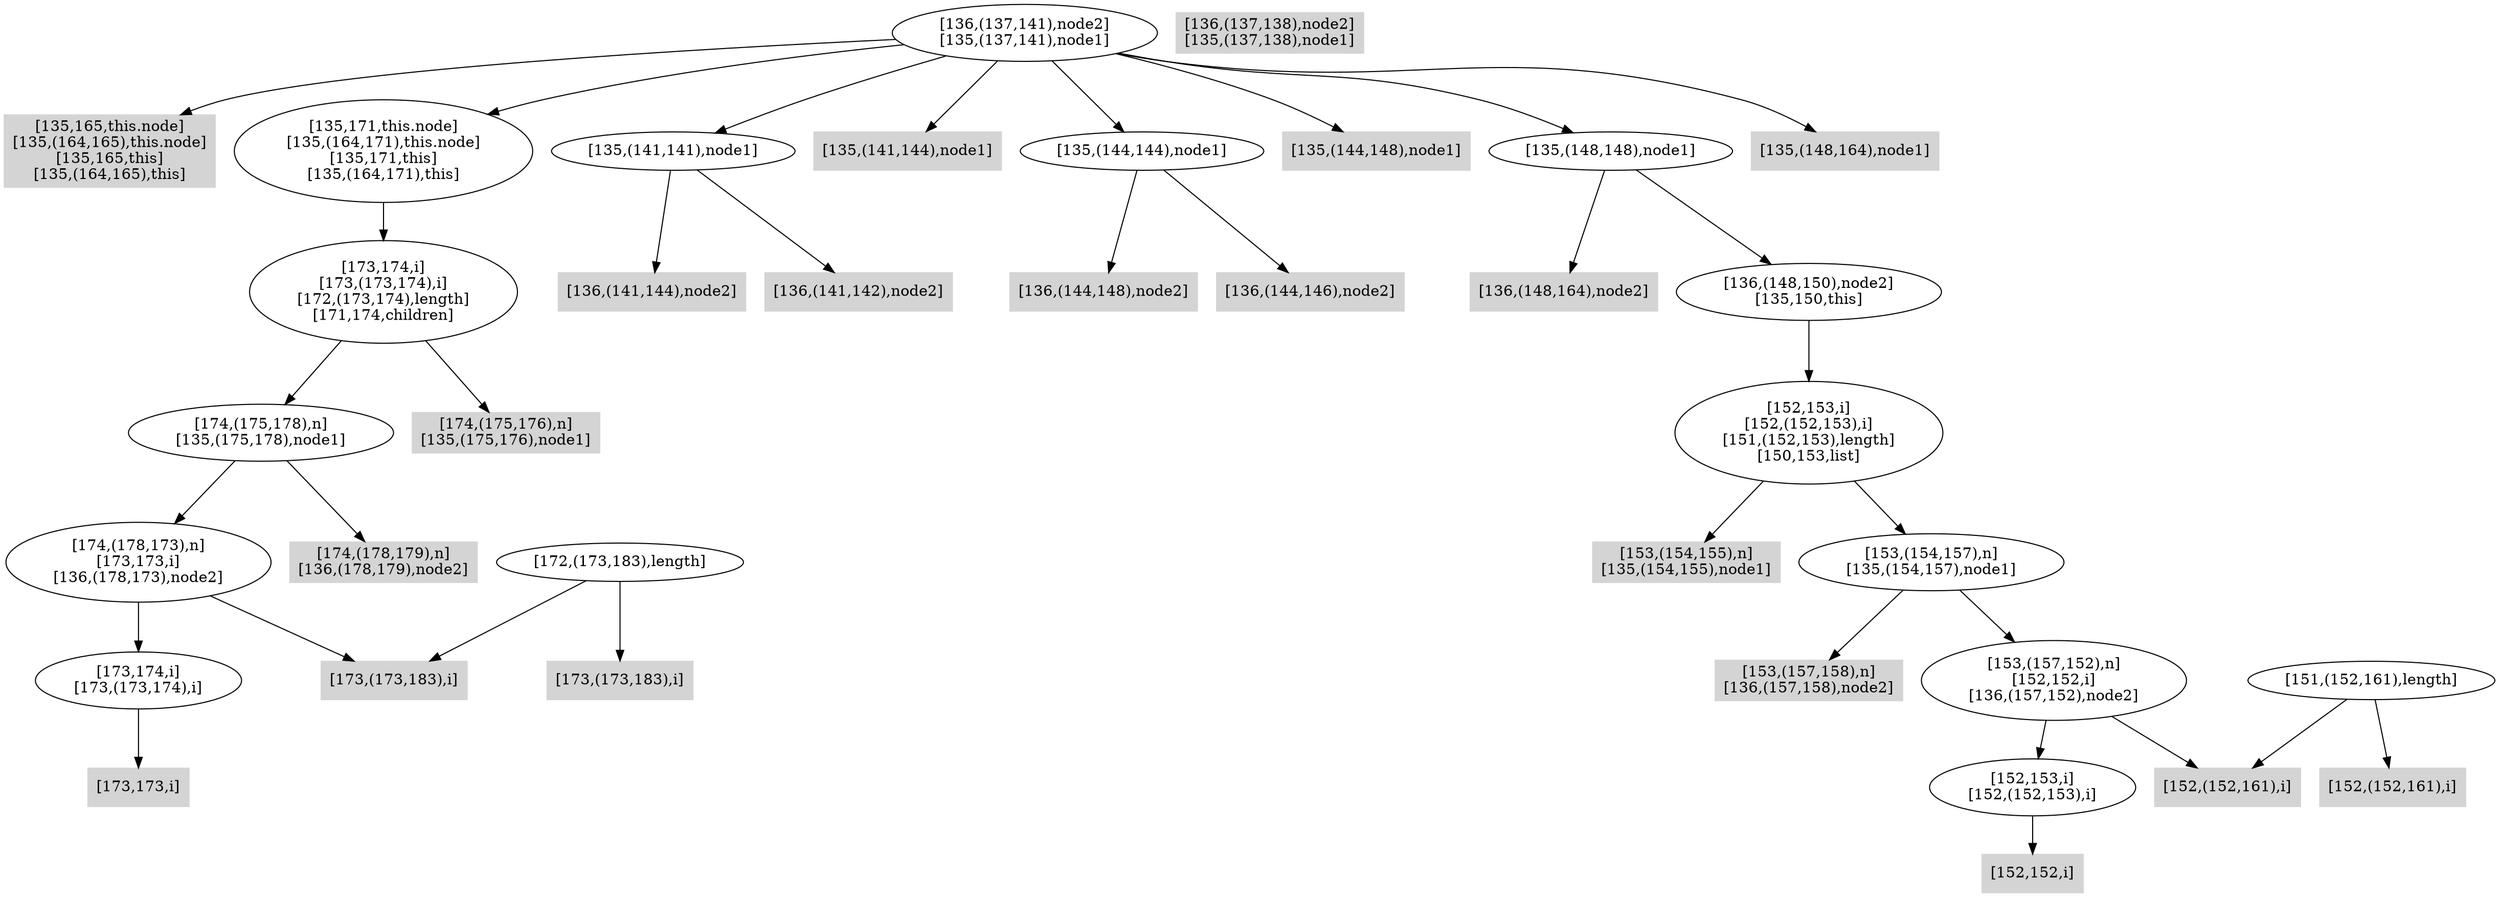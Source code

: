digraph { 
15 [shape=box,style=filled,color=".0 .0 .83",label="[135,165,this.node]\n[135,(164,165),this.node]\n[135,165,this]\n[135,(164,165),this]"];
16 [shape=box,style=filled,color=".0 .0 .83",label="[174,(175,176),n]\n[135,(175,176),node1]"];
17 [shape=box,style=filled,color=".0 .0 .83",label="[174,(178,179),n]\n[136,(178,179),node2]"];
18 [shape=box,style=filled,color=".0 .0 .83",label="[173,173,i]"];
19 [label="[173,174,i]\n[173,(173,174),i]"];
20 [shape=box,style=filled,color=".0 .0 .83",label="[173,(173,183),i]"];
21 [label="[174,(178,173),n]\n[173,173,i]\n[136,(178,173),node2]"];
22 [label="[174,(175,178),n]\n[135,(175,178),node1]"];
23 [label="[173,174,i]\n[173,(173,174),i]\n[172,(173,174),length]\n[171,174,children]"];
24 [shape=box,style=filled,color=".0 .0 .83",label="[173,(173,183),i]"];
25 [label="[172,(173,183),length]"];
26 [label="[135,171,this.node]\n[135,(164,171),this.node]\n[135,171,this]\n[135,(164,171),this]"];
27 [shape=box,style=filled,color=".0 .0 .83",label="[153,(154,155),n]\n[135,(154,155),node1]"];
28 [shape=box,style=filled,color=".0 .0 .83",label="[153,(157,158),n]\n[136,(157,158),node2]"];
29 [shape=box,style=filled,color=".0 .0 .83",label="[152,152,i]"];
30 [label="[152,153,i]\n[152,(152,153),i]"];
31 [shape=box,style=filled,color=".0 .0 .83",label="[152,(152,161),i]"];
32 [label="[153,(157,152),n]\n[152,152,i]\n[136,(157,152),node2]"];
33 [label="[153,(154,157),n]\n[135,(154,157),node1]"];
34 [label="[152,153,i]\n[152,(152,153),i]\n[151,(152,153),length]\n[150,153,list]"];
35 [shape=box,style=filled,color=".0 .0 .83",label="[152,(152,161),i]"];
36 [label="[151,(152,161),length]"];
37 [label="[136,(148,150),node2]\n[135,150,this]"];
38 [shape=box,style=filled,color=".0 .0 .83",label="[136,(137,138),node2]\n[135,(137,138),node1]"];
39 [shape=box,style=filled,color=".0 .0 .83",label="[136,(141,142),node2]"];
40 [shape=box,style=filled,color=".0 .0 .83",label="[136,(141,144),node2]"];
41 [label="[135,(141,141),node1]"];
42 [shape=box,style=filled,color=".0 .0 .83",label="[135,(141,144),node1]"];
43 [shape=box,style=filled,color=".0 .0 .83",label="[136,(144,146),node2]"];
44 [shape=box,style=filled,color=".0 .0 .83",label="[136,(144,148),node2]"];
45 [label="[135,(144,144),node1]"];
46 [shape=box,style=filled,color=".0 .0 .83",label="[135,(144,148),node1]"];
47 [shape=box,style=filled,color=".0 .0 .83",label="[136,(148,164),node2]"];
48 [label="[135,(148,148),node1]"];
49 [shape=box,style=filled,color=".0 .0 .83",label="[135,(148,164),node1]"];
50 [label="[136,(137,141),node2]\n[135,(137,141),node1]"];
19 -> 18;
21 -> 19;
21 -> 20;
22 -> 17;
22 -> 21;
23 -> 16;
23 -> 22;
25 -> 20;
25 -> 24;
26 -> 23;
30 -> 29;
32 -> 30;
32 -> 31;
33 -> 28;
33 -> 32;
34 -> 27;
34 -> 33;
36 -> 31;
36 -> 35;
37 -> 34;
41 -> 39;
41 -> 40;
45 -> 43;
45 -> 44;
48 -> 37;
48 -> 47;
50 -> 15;
50 -> 26;
50 -> 41;
50 -> 42;
50 -> 45;
50 -> 46;
50 -> 48;
50 -> 49;
}